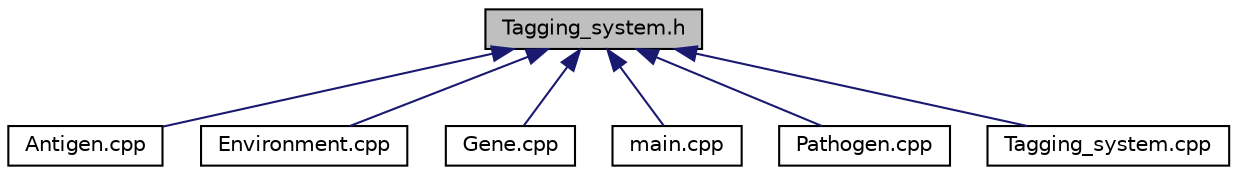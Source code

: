 digraph "Tagging_system.h"
{
  edge [fontname="Helvetica",fontsize="10",labelfontname="Helvetica",labelfontsize="10"];
  node [fontname="Helvetica",fontsize="10",shape=record];
  Node1 [label="Tagging_system.h",height=0.2,width=0.4,color="black", fillcolor="grey75", style="filled", fontcolor="black"];
  Node1 -> Node2 [dir="back",color="midnightblue",fontsize="10",style="solid",fontname="Helvetica"];
  Node2 [label="Antigen.cpp",height=0.2,width=0.4,color="black", fillcolor="white", style="filled",URL="$_antigen_8cpp.html"];
  Node1 -> Node3 [dir="back",color="midnightblue",fontsize="10",style="solid",fontname="Helvetica"];
  Node3 [label="Environment.cpp",height=0.2,width=0.4,color="black", fillcolor="white", style="filled",URL="$_environment_8cpp.html"];
  Node1 -> Node4 [dir="back",color="midnightblue",fontsize="10",style="solid",fontname="Helvetica"];
  Node4 [label="Gene.cpp",height=0.2,width=0.4,color="black", fillcolor="white", style="filled",URL="$_gene_8cpp.html"];
  Node1 -> Node5 [dir="back",color="midnightblue",fontsize="10",style="solid",fontname="Helvetica"];
  Node5 [label="main.cpp",height=0.2,width=0.4,color="black", fillcolor="white", style="filled",URL="$main_8cpp.html"];
  Node1 -> Node6 [dir="back",color="midnightblue",fontsize="10",style="solid",fontname="Helvetica"];
  Node6 [label="Pathogen.cpp",height=0.2,width=0.4,color="black", fillcolor="white", style="filled",URL="$_pathogen_8cpp.html"];
  Node1 -> Node7 [dir="back",color="midnightblue",fontsize="10",style="solid",fontname="Helvetica"];
  Node7 [label="Tagging_system.cpp",height=0.2,width=0.4,color="black", fillcolor="white", style="filled",URL="$_tagging__system_8cpp.html"];
}
